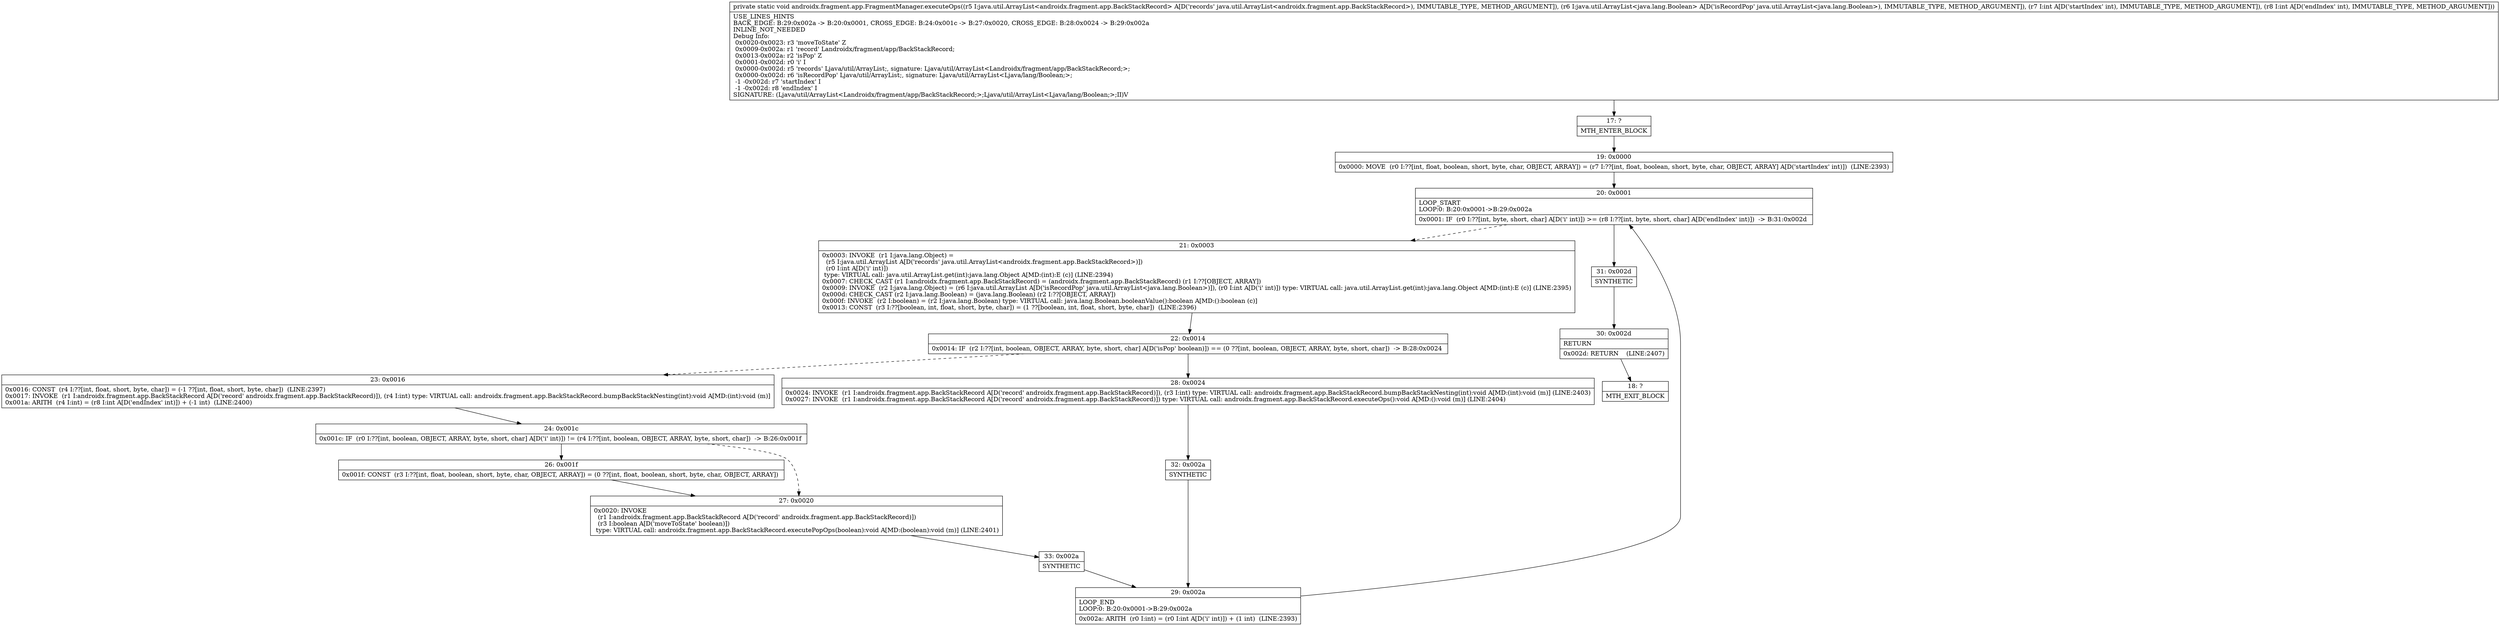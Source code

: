 digraph "CFG forandroidx.fragment.app.FragmentManager.executeOps(Ljava\/util\/ArrayList;Ljava\/util\/ArrayList;II)V" {
Node_17 [shape=record,label="{17\:\ ?|MTH_ENTER_BLOCK\l}"];
Node_19 [shape=record,label="{19\:\ 0x0000|0x0000: MOVE  (r0 I:??[int, float, boolean, short, byte, char, OBJECT, ARRAY]) = (r7 I:??[int, float, boolean, short, byte, char, OBJECT, ARRAY] A[D('startIndex' int)])  (LINE:2393)\l}"];
Node_20 [shape=record,label="{20\:\ 0x0001|LOOP_START\lLOOP:0: B:20:0x0001\-\>B:29:0x002a\l|0x0001: IF  (r0 I:??[int, byte, short, char] A[D('i' int)]) \>= (r8 I:??[int, byte, short, char] A[D('endIndex' int)])  \-\> B:31:0x002d \l}"];
Node_21 [shape=record,label="{21\:\ 0x0003|0x0003: INVOKE  (r1 I:java.lang.Object) = \l  (r5 I:java.util.ArrayList A[D('records' java.util.ArrayList\<androidx.fragment.app.BackStackRecord\>)])\l  (r0 I:int A[D('i' int)])\l type: VIRTUAL call: java.util.ArrayList.get(int):java.lang.Object A[MD:(int):E (c)] (LINE:2394)\l0x0007: CHECK_CAST (r1 I:androidx.fragment.app.BackStackRecord) = (androidx.fragment.app.BackStackRecord) (r1 I:??[OBJECT, ARRAY]) \l0x0009: INVOKE  (r2 I:java.lang.Object) = (r6 I:java.util.ArrayList A[D('isRecordPop' java.util.ArrayList\<java.lang.Boolean\>)]), (r0 I:int A[D('i' int)]) type: VIRTUAL call: java.util.ArrayList.get(int):java.lang.Object A[MD:(int):E (c)] (LINE:2395)\l0x000d: CHECK_CAST (r2 I:java.lang.Boolean) = (java.lang.Boolean) (r2 I:??[OBJECT, ARRAY]) \l0x000f: INVOKE  (r2 I:boolean) = (r2 I:java.lang.Boolean) type: VIRTUAL call: java.lang.Boolean.booleanValue():boolean A[MD:():boolean (c)]\l0x0013: CONST  (r3 I:??[boolean, int, float, short, byte, char]) = (1 ??[boolean, int, float, short, byte, char])  (LINE:2396)\l}"];
Node_22 [shape=record,label="{22\:\ 0x0014|0x0014: IF  (r2 I:??[int, boolean, OBJECT, ARRAY, byte, short, char] A[D('isPop' boolean)]) == (0 ??[int, boolean, OBJECT, ARRAY, byte, short, char])  \-\> B:28:0x0024 \l}"];
Node_23 [shape=record,label="{23\:\ 0x0016|0x0016: CONST  (r4 I:??[int, float, short, byte, char]) = (\-1 ??[int, float, short, byte, char])  (LINE:2397)\l0x0017: INVOKE  (r1 I:androidx.fragment.app.BackStackRecord A[D('record' androidx.fragment.app.BackStackRecord)]), (r4 I:int) type: VIRTUAL call: androidx.fragment.app.BackStackRecord.bumpBackStackNesting(int):void A[MD:(int):void (m)]\l0x001a: ARITH  (r4 I:int) = (r8 I:int A[D('endIndex' int)]) + (\-1 int)  (LINE:2400)\l}"];
Node_24 [shape=record,label="{24\:\ 0x001c|0x001c: IF  (r0 I:??[int, boolean, OBJECT, ARRAY, byte, short, char] A[D('i' int)]) != (r4 I:??[int, boolean, OBJECT, ARRAY, byte, short, char])  \-\> B:26:0x001f \l}"];
Node_26 [shape=record,label="{26\:\ 0x001f|0x001f: CONST  (r3 I:??[int, float, boolean, short, byte, char, OBJECT, ARRAY]) = (0 ??[int, float, boolean, short, byte, char, OBJECT, ARRAY]) \l}"];
Node_27 [shape=record,label="{27\:\ 0x0020|0x0020: INVOKE  \l  (r1 I:androidx.fragment.app.BackStackRecord A[D('record' androidx.fragment.app.BackStackRecord)])\l  (r3 I:boolean A[D('moveToState' boolean)])\l type: VIRTUAL call: androidx.fragment.app.BackStackRecord.executePopOps(boolean):void A[MD:(boolean):void (m)] (LINE:2401)\l}"];
Node_33 [shape=record,label="{33\:\ 0x002a|SYNTHETIC\l}"];
Node_29 [shape=record,label="{29\:\ 0x002a|LOOP_END\lLOOP:0: B:20:0x0001\-\>B:29:0x002a\l|0x002a: ARITH  (r0 I:int) = (r0 I:int A[D('i' int)]) + (1 int)  (LINE:2393)\l}"];
Node_28 [shape=record,label="{28\:\ 0x0024|0x0024: INVOKE  (r1 I:androidx.fragment.app.BackStackRecord A[D('record' androidx.fragment.app.BackStackRecord)]), (r3 I:int) type: VIRTUAL call: androidx.fragment.app.BackStackRecord.bumpBackStackNesting(int):void A[MD:(int):void (m)] (LINE:2403)\l0x0027: INVOKE  (r1 I:androidx.fragment.app.BackStackRecord A[D('record' androidx.fragment.app.BackStackRecord)]) type: VIRTUAL call: androidx.fragment.app.BackStackRecord.executeOps():void A[MD:():void (m)] (LINE:2404)\l}"];
Node_32 [shape=record,label="{32\:\ 0x002a|SYNTHETIC\l}"];
Node_31 [shape=record,label="{31\:\ 0x002d|SYNTHETIC\l}"];
Node_30 [shape=record,label="{30\:\ 0x002d|RETURN\l|0x002d: RETURN    (LINE:2407)\l}"];
Node_18 [shape=record,label="{18\:\ ?|MTH_EXIT_BLOCK\l}"];
MethodNode[shape=record,label="{private static void androidx.fragment.app.FragmentManager.executeOps((r5 I:java.util.ArrayList\<androidx.fragment.app.BackStackRecord\> A[D('records' java.util.ArrayList\<androidx.fragment.app.BackStackRecord\>), IMMUTABLE_TYPE, METHOD_ARGUMENT]), (r6 I:java.util.ArrayList\<java.lang.Boolean\> A[D('isRecordPop' java.util.ArrayList\<java.lang.Boolean\>), IMMUTABLE_TYPE, METHOD_ARGUMENT]), (r7 I:int A[D('startIndex' int), IMMUTABLE_TYPE, METHOD_ARGUMENT]), (r8 I:int A[D('endIndex' int), IMMUTABLE_TYPE, METHOD_ARGUMENT]))  | USE_LINES_HINTS\lBACK_EDGE: B:29:0x002a \-\> B:20:0x0001, CROSS_EDGE: B:24:0x001c \-\> B:27:0x0020, CROSS_EDGE: B:28:0x0024 \-\> B:29:0x002a\lINLINE_NOT_NEEDED\lDebug Info:\l  0x0020\-0x0023: r3 'moveToState' Z\l  0x0009\-0x002a: r1 'record' Landroidx\/fragment\/app\/BackStackRecord;\l  0x0013\-0x002a: r2 'isPop' Z\l  0x0001\-0x002d: r0 'i' I\l  0x0000\-0x002d: r5 'records' Ljava\/util\/ArrayList;, signature: Ljava\/util\/ArrayList\<Landroidx\/fragment\/app\/BackStackRecord;\>;\l  0x0000\-0x002d: r6 'isRecordPop' Ljava\/util\/ArrayList;, signature: Ljava\/util\/ArrayList\<Ljava\/lang\/Boolean;\>;\l  \-1 \-0x002d: r7 'startIndex' I\l  \-1 \-0x002d: r8 'endIndex' I\lSIGNATURE: (Ljava\/util\/ArrayList\<Landroidx\/fragment\/app\/BackStackRecord;\>;Ljava\/util\/ArrayList\<Ljava\/lang\/Boolean;\>;II)V\l}"];
MethodNode -> Node_17;Node_17 -> Node_19;
Node_19 -> Node_20;
Node_20 -> Node_21[style=dashed];
Node_20 -> Node_31;
Node_21 -> Node_22;
Node_22 -> Node_23[style=dashed];
Node_22 -> Node_28;
Node_23 -> Node_24;
Node_24 -> Node_26;
Node_24 -> Node_27[style=dashed];
Node_26 -> Node_27;
Node_27 -> Node_33;
Node_33 -> Node_29;
Node_29 -> Node_20;
Node_28 -> Node_32;
Node_32 -> Node_29;
Node_31 -> Node_30;
Node_30 -> Node_18;
}

